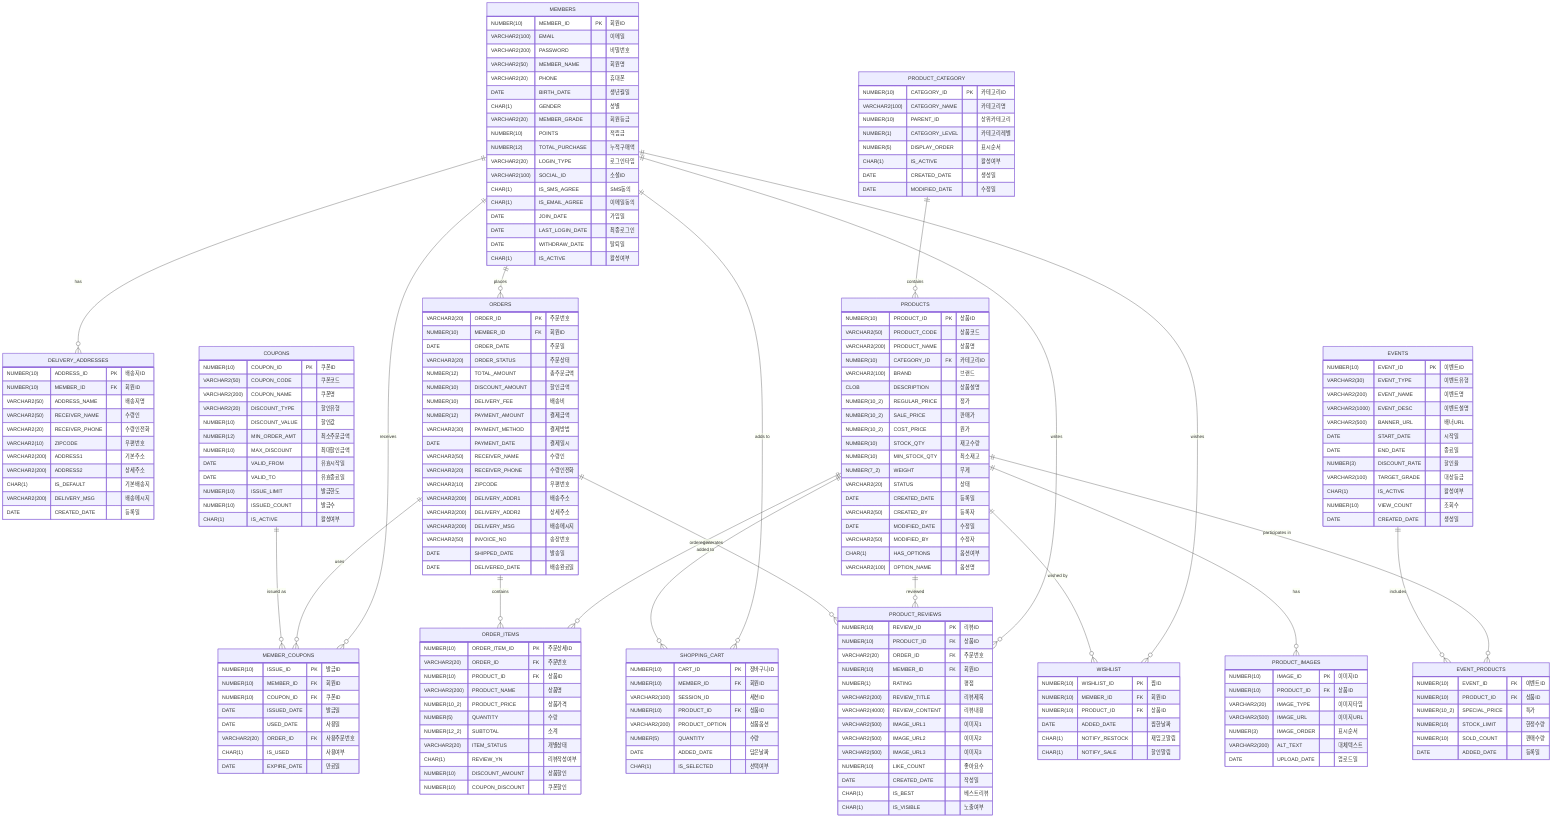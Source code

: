 erDiagram
    %% 회원 관련 테이블
    MEMBERS {
        NUMBER(10) MEMBER_ID PK "회원ID"
        VARCHAR2(100) EMAIL "이메일"
        VARCHAR2(200) PASSWORD "비밀번호"
        VARCHAR2(50) MEMBER_NAME "회원명"
        VARCHAR2(20) PHONE "휴대폰"
        DATE BIRTH_DATE "생년월일"
        CHAR(1) GENDER "성별"
        VARCHAR2(20) MEMBER_GRADE "회원등급"
        NUMBER(10) POINTS "적립금"
        NUMBER(12) TOTAL_PURCHASE "누적구매액"
        VARCHAR2(20) LOGIN_TYPE "로그인타입"
        VARCHAR2(100) SOCIAL_ID "소셜ID"
        CHAR(1) IS_SMS_AGREE "SMS동의"
        CHAR(1) IS_EMAIL_AGREE "이메일동의"
        DATE JOIN_DATE "가입일"
        DATE LAST_LOGIN_DATE "최종로그인"
        DATE WITHDRAW_DATE "탈퇴일"
        CHAR(1) IS_ACTIVE "활성여부"
    }
    
    DELIVERY_ADDRESSES {
        NUMBER(10) ADDRESS_ID PK "배송지ID"
        NUMBER(10) MEMBER_ID FK "회원ID"
        VARCHAR2(50) ADDRESS_NAME "배송지명"
        VARCHAR2(50) RECEIVER_NAME "수령인"
        VARCHAR2(20) RECEIVER_PHONE "수령인전화"
        VARCHAR2(10) ZIPCODE "우편번호"
        VARCHAR2(200) ADDRESS1 "기본주소"
        VARCHAR2(200) ADDRESS2 "상세주소"
        CHAR(1) IS_DEFAULT "기본배송지"
        VARCHAR2(200) DELIVERY_MSG "배송메시지"
        DATE CREATED_DATE "등록일"
    }
    
    %% 상품 관련 테이블
    PRODUCT_CATEGORY {
        NUMBER(10) CATEGORY_ID PK "카테고리ID"
        VARCHAR2(100) CATEGORY_NAME "카테고리명"
        NUMBER(10) PARENT_ID "상위카테고리"
        NUMBER(1) CATEGORY_LEVEL "카테고리레벨"
        NUMBER(5) DISPLAY_ORDER "표시순서"
        CHAR(1) IS_ACTIVE "활성여부"
        DATE CREATED_DATE "생성일"
        DATE MODIFIED_DATE "수정일"
    }
    
    PRODUCTS {
        NUMBER(10) PRODUCT_ID PK "상품ID"
        VARCHAR2(50) PRODUCT_CODE "상품코드"
        VARCHAR2(200) PRODUCT_NAME "상품명"
        NUMBER(10) CATEGORY_ID FK "카테고리ID"
        VARCHAR2(100) BRAND "브랜드"
        CLOB DESCRIPTION "상품설명"
        NUMBER(10_2) REGULAR_PRICE "정가"
        NUMBER(10_2) SALE_PRICE "판매가"
        NUMBER(10_2) COST_PRICE "원가"
        NUMBER(10) STOCK_QTY "재고수량"
        NUMBER(10) MIN_STOCK_QTY "최소재고"
        NUMBER(7_2) WEIGHT "무게"
        VARCHAR2(20) STATUS "상태"
        DATE CREATED_DATE "등록일"
        VARCHAR2(50) CREATED_BY "등록자"
        DATE MODIFIED_DATE "수정일"
        VARCHAR2(50) MODIFIED_BY "수정자"
        CHAR(1) HAS_OPTIONS "옵션여부"
        VARCHAR2(100) OPTION_NAME "옵션명"
    }
    
    PRODUCT_IMAGES {
        NUMBER(10) IMAGE_ID PK "이미지ID"
        NUMBER(10) PRODUCT_ID FK "상품ID"
        VARCHAR2(20) IMAGE_TYPE "이미지타입"
        VARCHAR2(500) IMAGE_URL "이미지URL"
        NUMBER(3) IMAGE_ORDER "표시순서"
        VARCHAR2(200) ALT_TEXT "대체텍스트"
        DATE UPLOAD_DATE "업로드일"
    }
    
    %% 장바구니 및 찜하기
    SHOPPING_CART {
        NUMBER(10) CART_ID PK "장바구니ID"
        NUMBER(10) MEMBER_ID FK "회원ID"
        VARCHAR2(100) SESSION_ID "세션ID"
        NUMBER(10) PRODUCT_ID FK "상품ID"
        VARCHAR2(200) PRODUCT_OPTION "상품옵션"
        NUMBER(5) QUANTITY "수량"
        DATE ADDED_DATE "담은날짜"
        CHAR(1) IS_SELECTED "선택여부"
    }
    
    WISHLIST {
        NUMBER(10) WISHLIST_ID PK "찜ID"
        NUMBER(10) MEMBER_ID FK "회원ID"
        NUMBER(10) PRODUCT_ID FK "상품ID"
        DATE ADDED_DATE "찜한날짜"
        CHAR(1) NOTIFY_RESTOCK "재입고알림"
        CHAR(1) NOTIFY_SALE "할인알림"
    }
    
    %% 주문 관련 테이블
    ORDERS {
        VARCHAR2(20) ORDER_ID PK "주문번호"
        NUMBER(10) MEMBER_ID FK "회원ID"
        DATE ORDER_DATE "주문일"
        VARCHAR2(20) ORDER_STATUS "주문상태"
        NUMBER(12) TOTAL_AMOUNT "총주문금액"
        NUMBER(10) DISCOUNT_AMOUNT "할인금액"
        NUMBER(10) DELIVERY_FEE "배송비"
        NUMBER(12) PAYMENT_AMOUNT "결제금액"
        VARCHAR2(30) PAYMENT_METHOD "결제방법"
        DATE PAYMENT_DATE "결제일시"
        VARCHAR2(50) RECEIVER_NAME "수령인"
        VARCHAR2(20) RECEIVER_PHONE "수령인전화"
        VARCHAR2(10) ZIPCODE "우편번호"
        VARCHAR2(200) DELIVERY_ADDR1 "배송주소"
        VARCHAR2(200) DELIVERY_ADDR2 "상세주소"
        VARCHAR2(200) DELIVERY_MSG "배송메시지"
        VARCHAR2(50) INVOICE_NO "송장번호"
        DATE SHIPPED_DATE "발송일"
        DATE DELIVERED_DATE "배송완료일"
    }
    
    ORDER_ITEMS {
        NUMBER(10) ORDER_ITEM_ID PK "주문상세ID"
        VARCHAR2(20) ORDER_ID FK "주문번호"
        NUMBER(10) PRODUCT_ID FK "상품ID"
        VARCHAR2(200) PRODUCT_NAME "상품명"
        NUMBER(10_2) PRODUCT_PRICE "상품가격"
        NUMBER(5) QUANTITY "수량"
        NUMBER(12_2) SUBTOTAL "소계"
        VARCHAR2(20) ITEM_STATUS "개별상태"
        CHAR(1) REVIEW_YN "리뷰작성여부"
        NUMBER(10) DISCOUNT_AMOUNT "상품할인"
        NUMBER(10) COUPON_DISCOUNT "쿠폰할인"
    }
    
    %% 리뷰 테이블
    PRODUCT_REVIEWS {
        NUMBER(10) REVIEW_ID PK "리뷰ID"
        NUMBER(10) PRODUCT_ID FK "상품ID"
        VARCHAR2(20) ORDER_ID FK "주문번호"
        NUMBER(10) MEMBER_ID FK "회원ID"
        NUMBER(1) RATING "평점"
        VARCHAR2(200) REVIEW_TITLE "리뷰제목"
        VARCHAR2(4000) REVIEW_CONTENT "리뷰내용"
        VARCHAR2(500) IMAGE_URL1 "이미지1"
        VARCHAR2(500) IMAGE_URL2 "이미지2"
        VARCHAR2(500) IMAGE_URL3 "이미지3"
        NUMBER(10) LIKE_COUNT "좋아요수"
        DATE CREATED_DATE "작성일"
        CHAR(1) IS_BEST "베스트리뷰"
        CHAR(1) IS_VISIBLE "노출여부"
    }
    
    %% 쿠폰 관련 테이블
    COUPONS {
        NUMBER(10) COUPON_ID PK "쿠폰ID"
        VARCHAR2(50) COUPON_CODE "쿠폰코드"
        VARCHAR2(200) COUPON_NAME "쿠폰명"
        VARCHAR2(20) DISCOUNT_TYPE "할인유형"
        NUMBER(10) DISCOUNT_VALUE "할인값"
        NUMBER(12) MIN_ORDER_AMT "최소주문금액"
        NUMBER(10) MAX_DISCOUNT "최대할인금액"
        DATE VALID_FROM "유효시작일"
        DATE VALID_TO "유효종료일"
        NUMBER(10) ISSUE_LIMIT "발급한도"
        NUMBER(10) ISSUED_COUNT "발급수"
        CHAR(1) IS_ACTIVE "활성여부"
    }
    
    MEMBER_COUPONS {
        NUMBER(10) ISSUE_ID PK "발급ID"
        NUMBER(10) MEMBER_ID FK "회원ID"
        NUMBER(10) COUPON_ID FK "쿠폰ID"
        DATE ISSUED_DATE "발급일"
        DATE USED_DATE "사용일"
        VARCHAR2(20) ORDER_ID FK "사용주문번호"
        CHAR(1) IS_USED "사용여부"
        DATE EXPIRE_DATE "만료일"
    }
    
    %% 이벤트 관련 테이블
    EVENTS {
        NUMBER(10) EVENT_ID PK "이벤트ID"
        VARCHAR2(30) EVENT_TYPE "이벤트유형"
        VARCHAR2(200) EVENT_NAME "이벤트명"
        VARCHAR2(1000) EVENT_DESC "이벤트설명"
        VARCHAR2(500) BANNER_URL "배너URL"
        DATE START_DATE "시작일"
        DATE END_DATE "종료일"
        NUMBER(3) DISCOUNT_RATE "할인율"
        VARCHAR2(100) TARGET_GRADE "대상등급"
        CHAR(1) IS_ACTIVE "활성여부"
        NUMBER(10) VIEW_COUNT "조회수"
        DATE CREATED_DATE "생성일"
    }
    
    EVENT_PRODUCTS {
        NUMBER(10) EVENT_ID FK "이벤트ID"
        NUMBER(10) PRODUCT_ID FK "상품ID"
        NUMBER(10_2) SPECIAL_PRICE "특가"
        NUMBER(10) STOCK_LIMIT "한정수량"
        NUMBER(10) SOLD_COUNT "판매수량"
        DATE ADDED_DATE "등록일"
    }
    
    %% 관계 정의 (Relationships)
    %% 회원 관련
    MEMBERS ||--o{ DELIVERY_ADDRESSES : "has"
    MEMBERS ||--o{ ORDERS : "places"
    MEMBERS ||--o{ SHOPPING_CART : "adds to"
    MEMBERS ||--o{ WISHLIST : "wishes"
    MEMBERS ||--o{ PRODUCT_REVIEWS : "writes"
    MEMBERS ||--o{ MEMBER_COUPONS : "receives"
    
    %% 상품 관련
    PRODUCT_CATEGORY ||--o{ PRODUCTS : "contains"
    PRODUCTS ||--o{ PRODUCT_IMAGES : "has"
    PRODUCTS ||--o{ SHOPPING_CART : "added to"
    PRODUCTS ||--o{ WISHLIST : "wished by"
    PRODUCTS ||--o{ ORDER_ITEMS : "ordered as"
    PRODUCTS ||--o{ PRODUCT_REVIEWS : "reviewed"
    PRODUCTS ||--o{ EVENT_PRODUCTS : "participates in"
    
    %% 주문 관련
    ORDERS ||--o{ ORDER_ITEMS : "contains"
    ORDERS ||--o{ PRODUCT_REVIEWS : "generates"
    ORDERS ||--o{ MEMBER_COUPONS : "uses"
    
    %% 쿠폰 관련
    COUPONS ||--o{ MEMBER_COUPONS : "issued as"
    
    %% 이벤트 관련
    EVENTS ||--o{ EVENT_PRODUCTS : "includes"